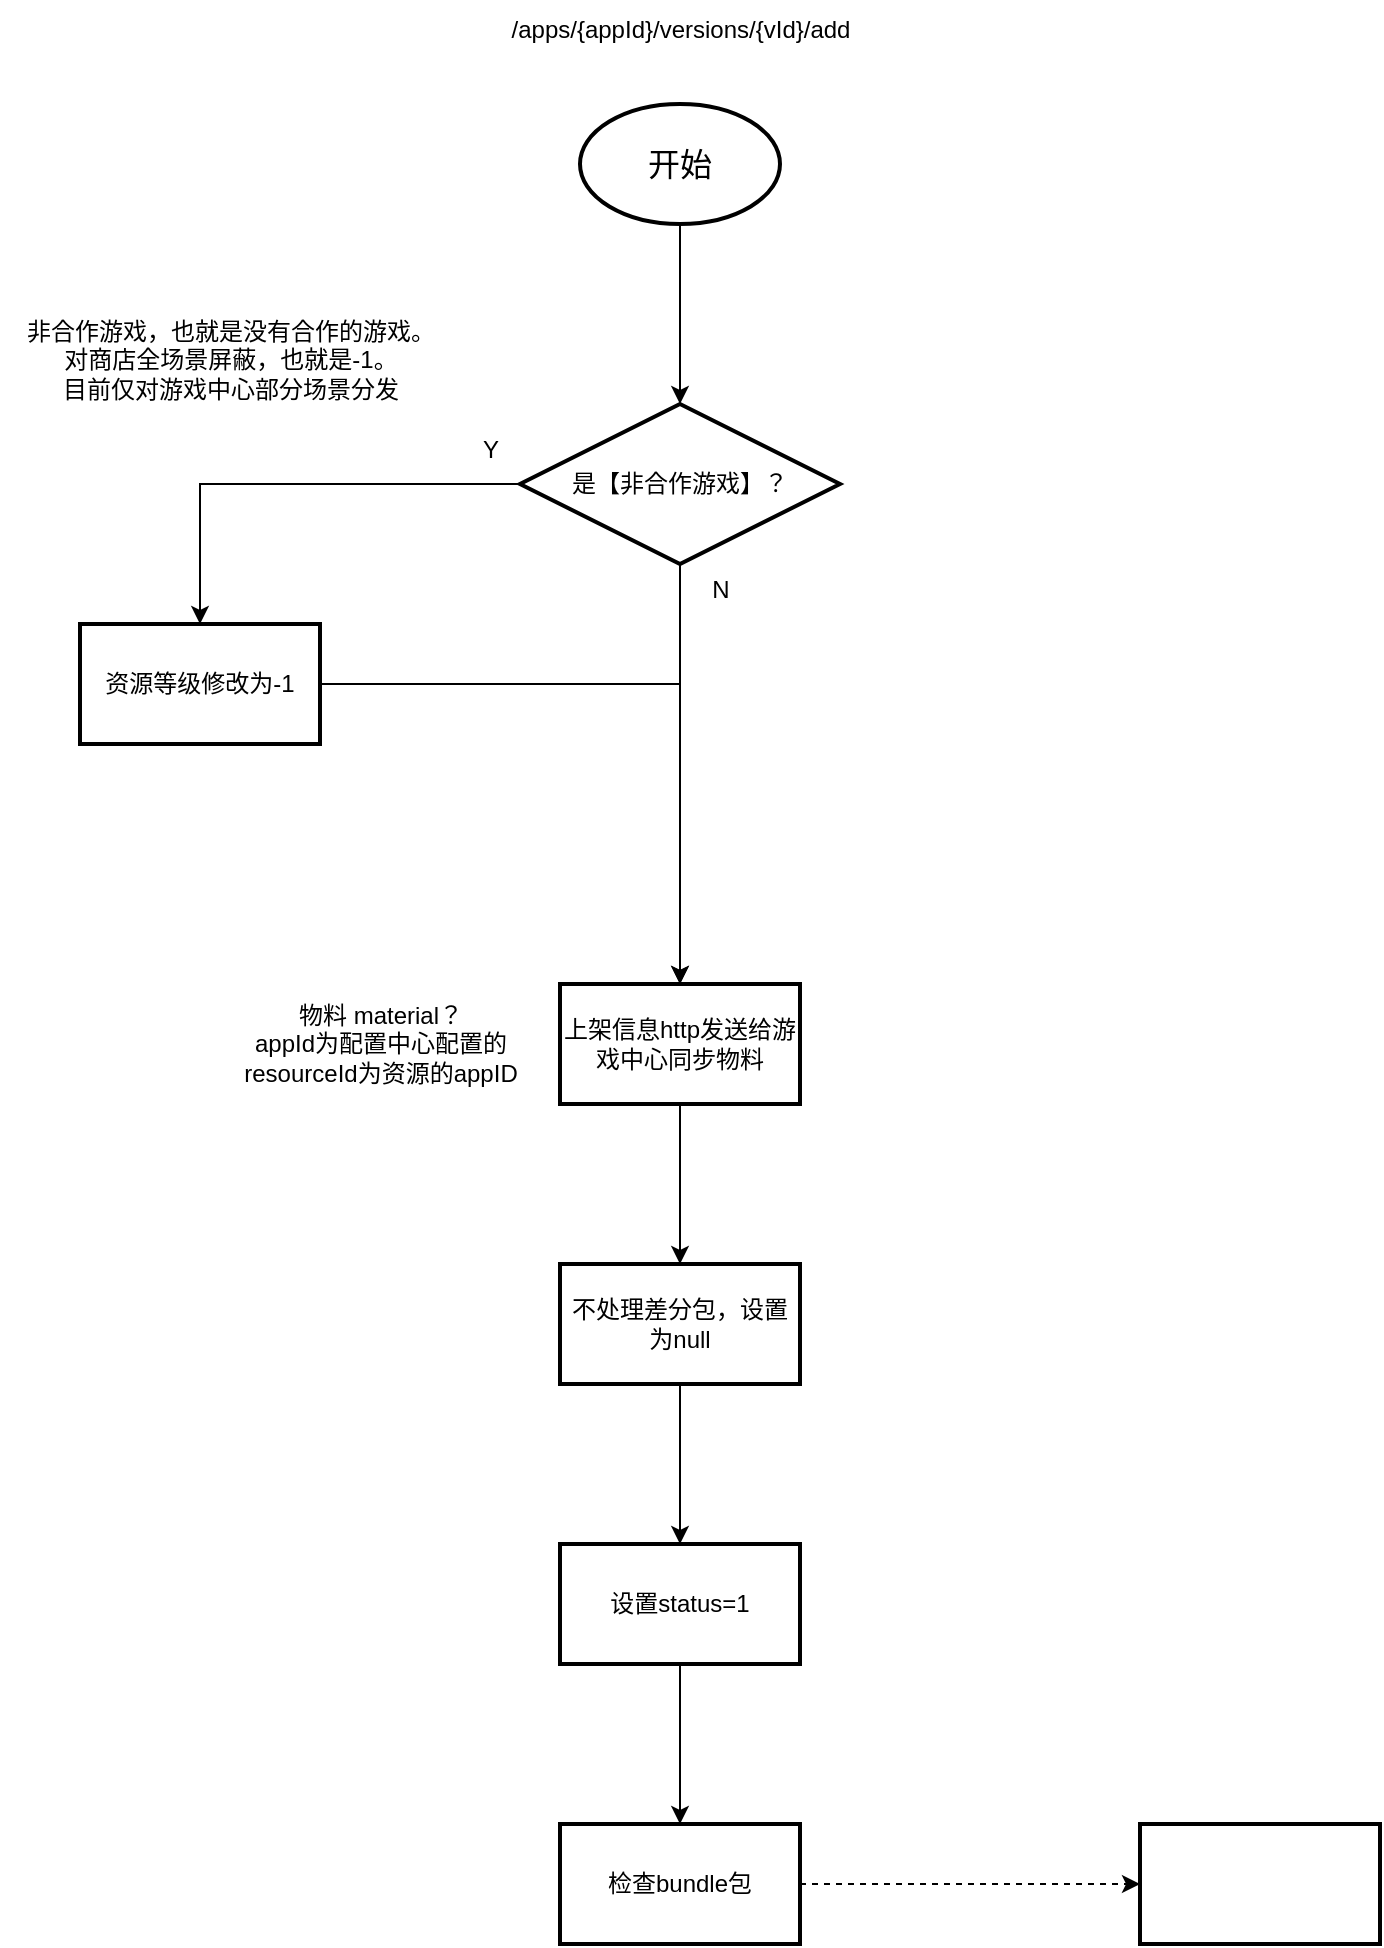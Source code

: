 <mxfile version="22.1.16" type="github">
  <diagram name="第 1 页" id="CVmsUMpqrHY093zlfx2p">
    <mxGraphModel dx="1050" dy="542" grid="1" gridSize="10" guides="1" tooltips="1" connect="1" arrows="1" fold="1" page="1" pageScale="1" pageWidth="827" pageHeight="1169" math="0" shadow="0">
      <root>
        <mxCell id="0" />
        <mxCell id="1" parent="0" />
        <mxCell id="QRnUijK3OwcHCtFtSfkU-2" value="/apps/{appId}/versions/{vId}/add" style="text;html=1;align=center;verticalAlign=middle;resizable=0;points=[];autosize=1;strokeColor=none;fillColor=none;" vertex="1" parent="1">
          <mxGeometry x="245" y="18" width="190" height="30" as="geometry" />
        </mxCell>
        <mxCell id="QRnUijK3OwcHCtFtSfkU-7" value="" style="edgeStyle=orthogonalEdgeStyle;rounded=0;orthogonalLoop=1;jettySize=auto;html=1;" edge="1" parent="1" source="QRnUijK3OwcHCtFtSfkU-3" target="QRnUijK3OwcHCtFtSfkU-6">
          <mxGeometry relative="1" as="geometry" />
        </mxCell>
        <mxCell id="QRnUijK3OwcHCtFtSfkU-3" value="&lt;font style=&quot;font-size: 16px;&quot;&gt;开始&lt;/font&gt;" style="strokeWidth=2;html=1;shape=mxgraph.flowchart.start_1;whiteSpace=wrap;" vertex="1" parent="1">
          <mxGeometry x="290" y="70" width="100" height="60" as="geometry" />
        </mxCell>
        <mxCell id="QRnUijK3OwcHCtFtSfkU-9" value="" style="edgeStyle=orthogonalEdgeStyle;rounded=0;orthogonalLoop=1;jettySize=auto;html=1;" edge="1" parent="1" source="QRnUijK3OwcHCtFtSfkU-6" target="QRnUijK3OwcHCtFtSfkU-8">
          <mxGeometry relative="1" as="geometry" />
        </mxCell>
        <mxCell id="QRnUijK3OwcHCtFtSfkU-15" value="" style="edgeStyle=orthogonalEdgeStyle;rounded=0;orthogonalLoop=1;jettySize=auto;html=1;" edge="1" parent="1" source="QRnUijK3OwcHCtFtSfkU-6" target="QRnUijK3OwcHCtFtSfkU-14">
          <mxGeometry relative="1" as="geometry" />
        </mxCell>
        <mxCell id="QRnUijK3OwcHCtFtSfkU-6" value="是【非合作游戏】？" style="rhombus;whiteSpace=wrap;html=1;strokeWidth=2;" vertex="1" parent="1">
          <mxGeometry x="260" y="220" width="160" height="80" as="geometry" />
        </mxCell>
        <mxCell id="QRnUijK3OwcHCtFtSfkU-19" style="edgeStyle=orthogonalEdgeStyle;rounded=0;orthogonalLoop=1;jettySize=auto;html=1;entryX=0.5;entryY=0;entryDx=0;entryDy=0;" edge="1" parent="1" source="QRnUijK3OwcHCtFtSfkU-8" target="QRnUijK3OwcHCtFtSfkU-14">
          <mxGeometry relative="1" as="geometry" />
        </mxCell>
        <mxCell id="QRnUijK3OwcHCtFtSfkU-8" value="资源等级修改为-1" style="whiteSpace=wrap;html=1;strokeWidth=2;" vertex="1" parent="1">
          <mxGeometry x="40" y="330" width="120" height="60" as="geometry" />
        </mxCell>
        <mxCell id="QRnUijK3OwcHCtFtSfkU-10" value="非合作游戏，也就是没有合作的游戏。&lt;br&gt;对商店全场景屏蔽，也就是-1。&lt;br&gt;目前仅对游戏中心部分场景分发" style="text;html=1;align=center;verticalAlign=middle;resizable=0;points=[];autosize=1;strokeColor=none;fillColor=none;" vertex="1" parent="1">
          <mxGeometry y="168" width="230" height="60" as="geometry" />
        </mxCell>
        <mxCell id="QRnUijK3OwcHCtFtSfkU-11" value="Y" style="text;html=1;align=center;verticalAlign=middle;resizable=0;points=[];autosize=1;strokeColor=none;fillColor=none;" vertex="1" parent="1">
          <mxGeometry x="230" y="228" width="30" height="30" as="geometry" />
        </mxCell>
        <mxCell id="QRnUijK3OwcHCtFtSfkU-12" value="N" style="text;html=1;align=center;verticalAlign=middle;resizable=0;points=[];autosize=1;strokeColor=none;fillColor=none;" vertex="1" parent="1">
          <mxGeometry x="345" y="298" width="30" height="30" as="geometry" />
        </mxCell>
        <mxCell id="QRnUijK3OwcHCtFtSfkU-25" value="" style="edgeStyle=orthogonalEdgeStyle;rounded=0;orthogonalLoop=1;jettySize=auto;html=1;" edge="1" parent="1" source="QRnUijK3OwcHCtFtSfkU-14" target="QRnUijK3OwcHCtFtSfkU-24">
          <mxGeometry relative="1" as="geometry" />
        </mxCell>
        <mxCell id="QRnUijK3OwcHCtFtSfkU-14" value="上架信息http发送给游戏中心同步物料" style="whiteSpace=wrap;html=1;strokeWidth=2;" vertex="1" parent="1">
          <mxGeometry x="280" y="510" width="120" height="60" as="geometry" />
        </mxCell>
        <mxCell id="QRnUijK3OwcHCtFtSfkU-23" value="物料 material？&lt;br&gt;appId为配置中心配置的&lt;br&gt;resourceId为资源的appID" style="text;html=1;align=center;verticalAlign=middle;resizable=0;points=[];autosize=1;strokeColor=none;fillColor=none;" vertex="1" parent="1">
          <mxGeometry x="110" y="510" width="160" height="60" as="geometry" />
        </mxCell>
        <mxCell id="QRnUijK3OwcHCtFtSfkU-27" value="" style="edgeStyle=orthogonalEdgeStyle;rounded=0;orthogonalLoop=1;jettySize=auto;html=1;" edge="1" parent="1" source="QRnUijK3OwcHCtFtSfkU-24" target="QRnUijK3OwcHCtFtSfkU-26">
          <mxGeometry relative="1" as="geometry" />
        </mxCell>
        <mxCell id="QRnUijK3OwcHCtFtSfkU-24" value="不处理差分包，设置为null" style="whiteSpace=wrap;html=1;strokeWidth=2;" vertex="1" parent="1">
          <mxGeometry x="280" y="650" width="120" height="60" as="geometry" />
        </mxCell>
        <mxCell id="QRnUijK3OwcHCtFtSfkU-29" value="" style="edgeStyle=orthogonalEdgeStyle;rounded=0;orthogonalLoop=1;jettySize=auto;html=1;" edge="1" parent="1" source="QRnUijK3OwcHCtFtSfkU-26" target="QRnUijK3OwcHCtFtSfkU-28">
          <mxGeometry relative="1" as="geometry" />
        </mxCell>
        <mxCell id="QRnUijK3OwcHCtFtSfkU-26" value="设置status=1" style="whiteSpace=wrap;html=1;strokeWidth=2;" vertex="1" parent="1">
          <mxGeometry x="280" y="790" width="120" height="60" as="geometry" />
        </mxCell>
        <mxCell id="QRnUijK3OwcHCtFtSfkU-31" value="" style="edgeStyle=orthogonalEdgeStyle;rounded=0;orthogonalLoop=1;jettySize=auto;html=1;dashed=1;" edge="1" parent="1" source="QRnUijK3OwcHCtFtSfkU-28" target="QRnUijK3OwcHCtFtSfkU-30">
          <mxGeometry relative="1" as="geometry" />
        </mxCell>
        <mxCell id="QRnUijK3OwcHCtFtSfkU-28" value="检查bundle包" style="whiteSpace=wrap;html=1;strokeWidth=2;" vertex="1" parent="1">
          <mxGeometry x="280" y="930" width="120" height="60" as="geometry" />
        </mxCell>
        <mxCell id="QRnUijK3OwcHCtFtSfkU-30" value="" style="whiteSpace=wrap;html=1;strokeWidth=2;" vertex="1" parent="1">
          <mxGeometry x="570" y="930" width="120" height="60" as="geometry" />
        </mxCell>
      </root>
    </mxGraphModel>
  </diagram>
</mxfile>
